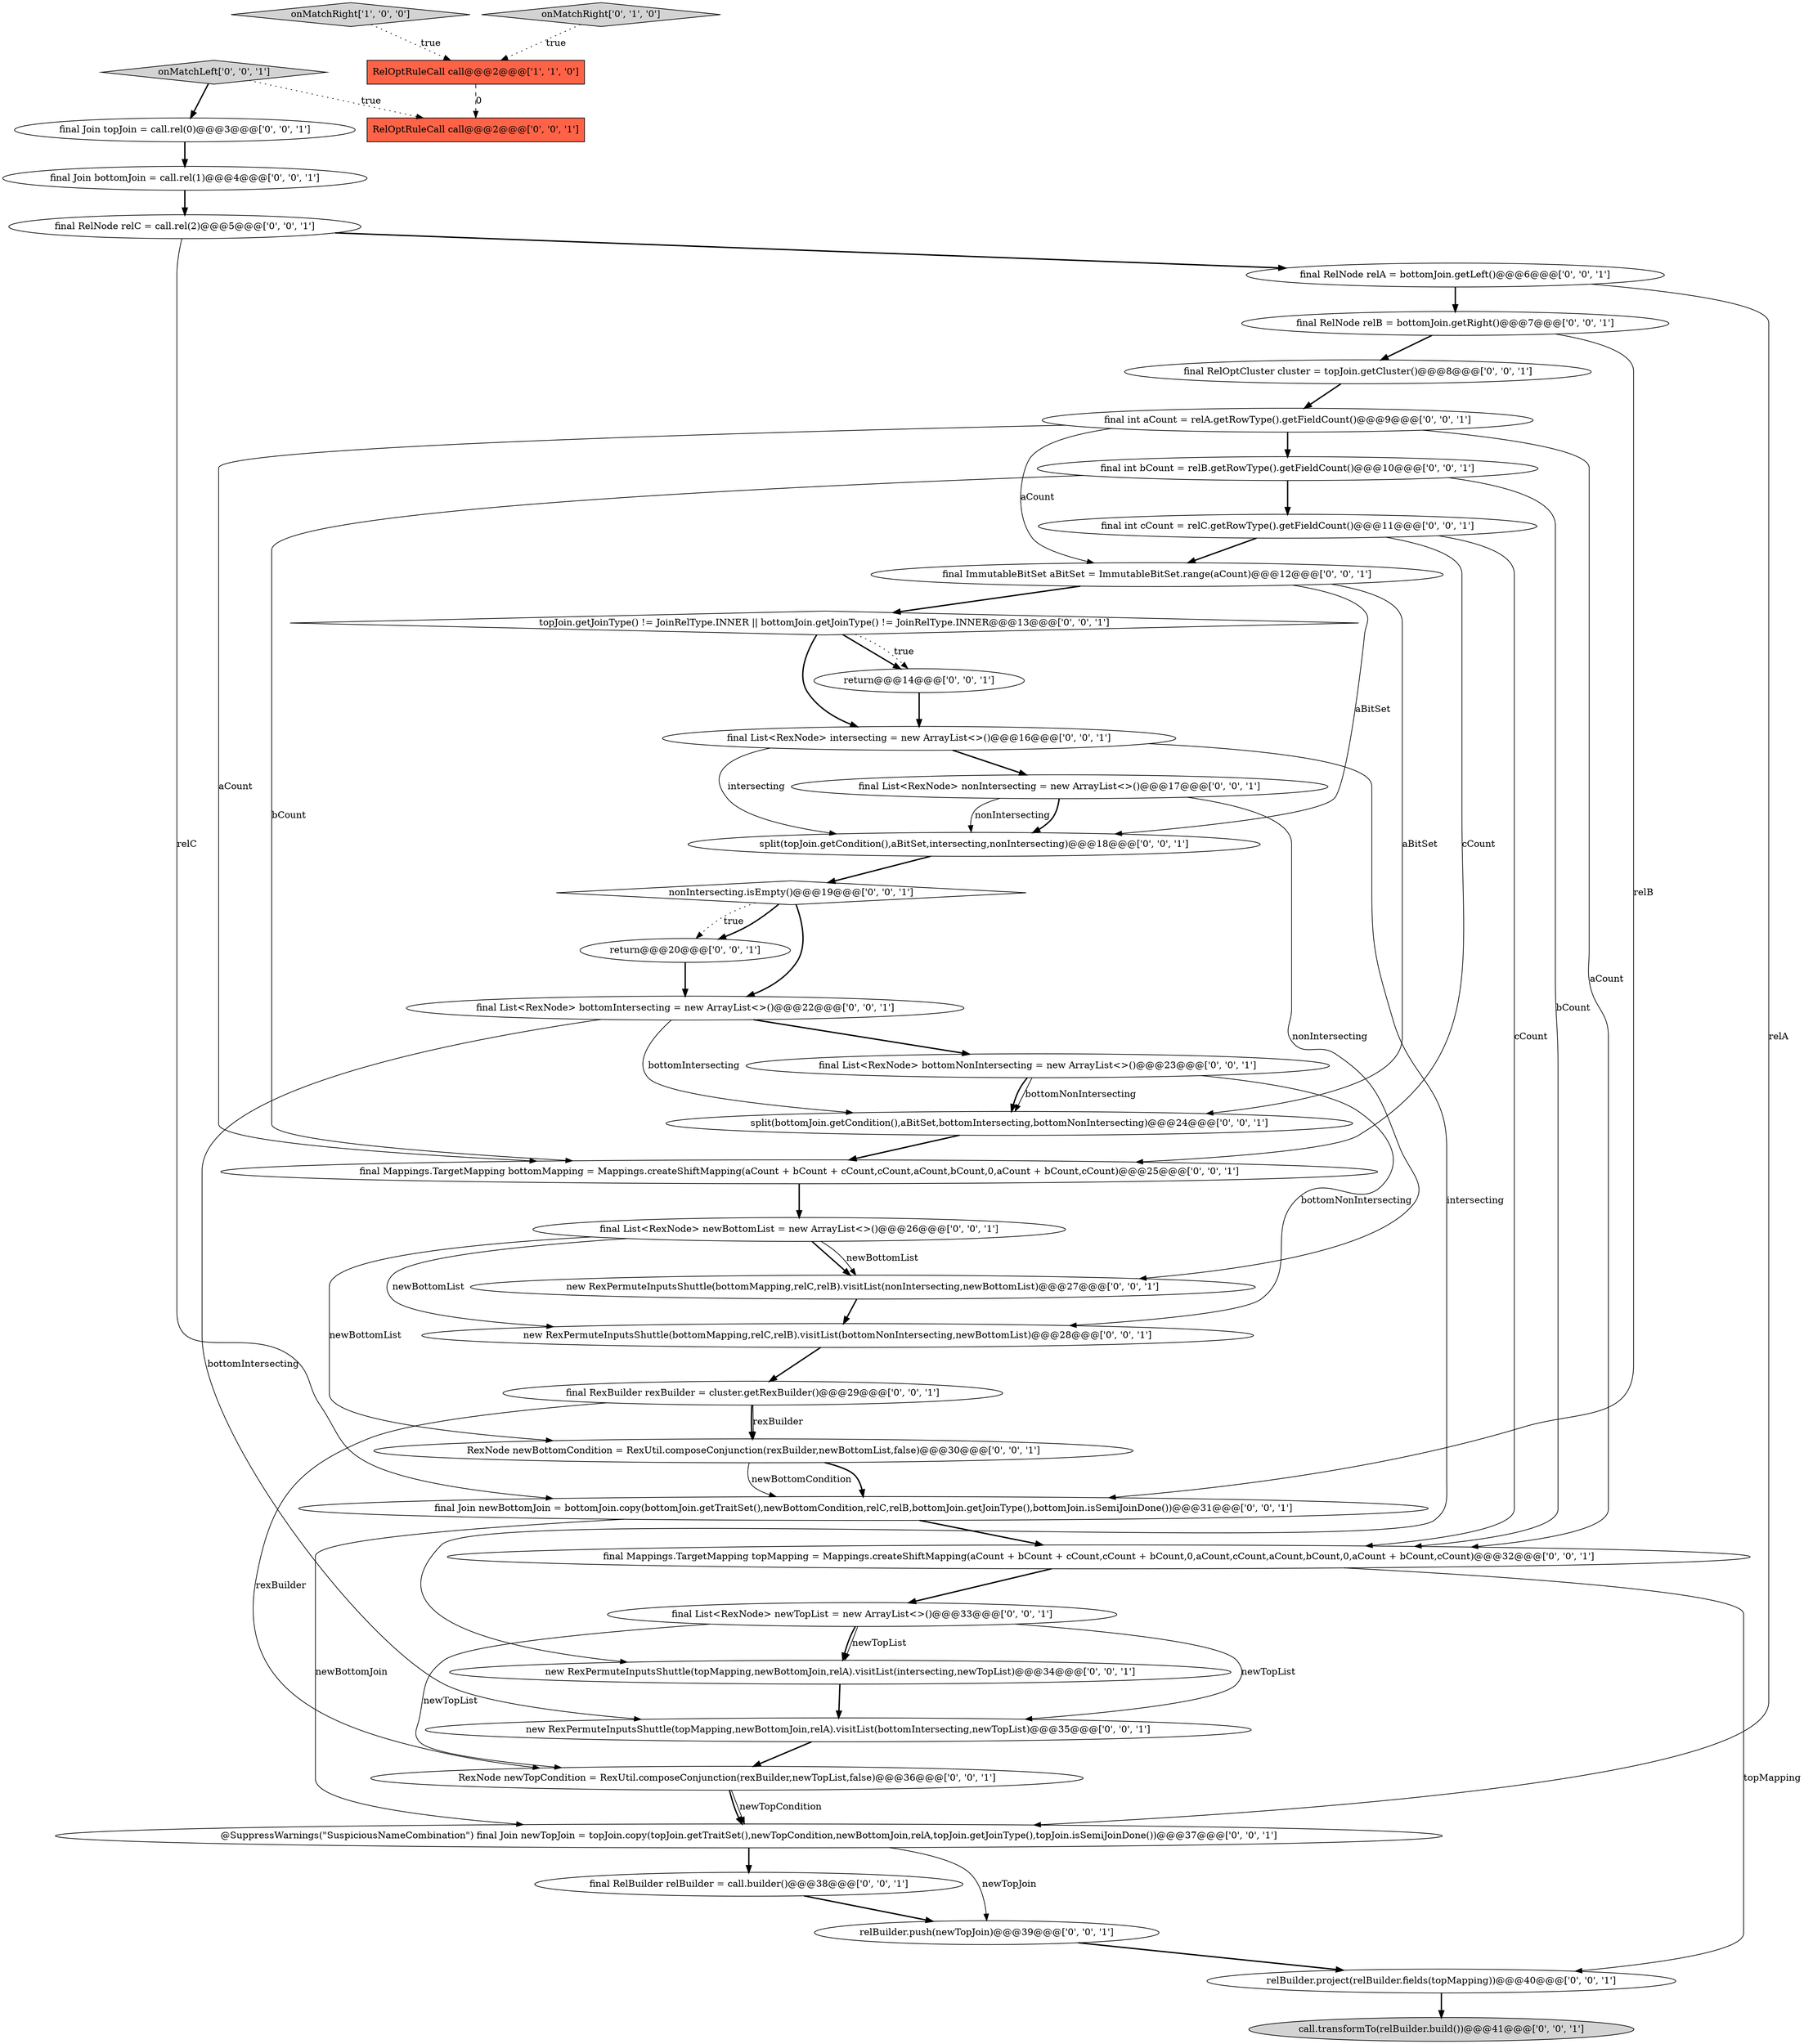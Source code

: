 digraph {
21 [style = filled, label = "new RexPermuteInputsShuttle(topMapping,newBottomJoin,relA).visitList(bottomIntersecting,newTopList)@@@35@@@['0', '0', '1']", fillcolor = white, shape = ellipse image = "AAA0AAABBB3BBB"];
41 [style = filled, label = "final ImmutableBitSet aBitSet = ImmutableBitSet.range(aCount)@@@12@@@['0', '0', '1']", fillcolor = white, shape = ellipse image = "AAA0AAABBB3BBB"];
1 [style = filled, label = "onMatchRight['1', '0', '0']", fillcolor = lightgray, shape = diamond image = "AAA0AAABBB1BBB"];
35 [style = filled, label = "final int cCount = relC.getRowType().getFieldCount()@@@11@@@['0', '0', '1']", fillcolor = white, shape = ellipse image = "AAA0AAABBB3BBB"];
7 [style = filled, label = "final RelNode relB = bottomJoin.getRight()@@@7@@@['0', '0', '1']", fillcolor = white, shape = ellipse image = "AAA0AAABBB3BBB"];
6 [style = filled, label = "final List<RexNode> intersecting = new ArrayList<>()@@@16@@@['0', '0', '1']", fillcolor = white, shape = ellipse image = "AAA0AAABBB3BBB"];
9 [style = filled, label = "RexNode newTopCondition = RexUtil.composeConjunction(rexBuilder,newTopList,false)@@@36@@@['0', '0', '1']", fillcolor = white, shape = ellipse image = "AAA0AAABBB3BBB"];
31 [style = filled, label = "final List<RexNode> newBottomList = new ArrayList<>()@@@26@@@['0', '0', '1']", fillcolor = white, shape = ellipse image = "AAA0AAABBB3BBB"];
4 [style = filled, label = "final int bCount = relB.getRowType().getFieldCount()@@@10@@@['0', '0', '1']", fillcolor = white, shape = ellipse image = "AAA0AAABBB3BBB"];
11 [style = filled, label = "final List<RexNode> newTopList = new ArrayList<>()@@@33@@@['0', '0', '1']", fillcolor = white, shape = ellipse image = "AAA0AAABBB3BBB"];
5 [style = filled, label = "split(topJoin.getCondition(),aBitSet,intersecting,nonIntersecting)@@@18@@@['0', '0', '1']", fillcolor = white, shape = ellipse image = "AAA0AAABBB3BBB"];
15 [style = filled, label = "final Join bottomJoin = call.rel(1)@@@4@@@['0', '0', '1']", fillcolor = white, shape = ellipse image = "AAA0AAABBB3BBB"];
34 [style = filled, label = "RelOptRuleCall call@@@2@@@['0', '0', '1']", fillcolor = tomato, shape = box image = "AAA0AAABBB3BBB"];
17 [style = filled, label = "split(bottomJoin.getCondition(),aBitSet,bottomIntersecting,bottomNonIntersecting)@@@24@@@['0', '0', '1']", fillcolor = white, shape = ellipse image = "AAA0AAABBB3BBB"];
3 [style = filled, label = "final Mappings.TargetMapping topMapping = Mappings.createShiftMapping(aCount + bCount + cCount,cCount + bCount,0,aCount,cCount,aCount,bCount,0,aCount + bCount,cCount)@@@32@@@['0', '0', '1']", fillcolor = white, shape = ellipse image = "AAA0AAABBB3BBB"];
14 [style = filled, label = "final Mappings.TargetMapping bottomMapping = Mappings.createShiftMapping(aCount + bCount + cCount,cCount,aCount,bCount,0,aCount + bCount,cCount)@@@25@@@['0', '0', '1']", fillcolor = white, shape = ellipse image = "AAA0AAABBB3BBB"];
22 [style = filled, label = "final Join topJoin = call.rel(0)@@@3@@@['0', '0', '1']", fillcolor = white, shape = ellipse image = "AAA0AAABBB3BBB"];
30 [style = filled, label = "topJoin.getJoinType() != JoinRelType.INNER || bottomJoin.getJoinType() != JoinRelType.INNER@@@13@@@['0', '0', '1']", fillcolor = white, shape = diamond image = "AAA0AAABBB3BBB"];
2 [style = filled, label = "onMatchRight['0', '1', '0']", fillcolor = lightgray, shape = diamond image = "AAA0AAABBB2BBB"];
33 [style = filled, label = "final List<RexNode> bottomIntersecting = new ArrayList<>()@@@22@@@['0', '0', '1']", fillcolor = white, shape = ellipse image = "AAA0AAABBB3BBB"];
26 [style = filled, label = "new RexPermuteInputsShuttle(bottomMapping,relC,relB).visitList(nonIntersecting,newBottomList)@@@27@@@['0', '0', '1']", fillcolor = white, shape = ellipse image = "AAA0AAABBB3BBB"];
0 [style = filled, label = "RelOptRuleCall call@@@2@@@['1', '1', '0']", fillcolor = tomato, shape = box image = "AAA0AAABBB1BBB"];
16 [style = filled, label = "new RexPermuteInputsShuttle(bottomMapping,relC,relB).visitList(bottomNonIntersecting,newBottomList)@@@28@@@['0', '0', '1']", fillcolor = white, shape = ellipse image = "AAA0AAABBB3BBB"];
40 [style = filled, label = "final RelBuilder relBuilder = call.builder()@@@38@@@['0', '0', '1']", fillcolor = white, shape = ellipse image = "AAA0AAABBB3BBB"];
8 [style = filled, label = "final int aCount = relA.getRowType().getFieldCount()@@@9@@@['0', '0', '1']", fillcolor = white, shape = ellipse image = "AAA0AAABBB3BBB"];
36 [style = filled, label = "relBuilder.project(relBuilder.fields(topMapping))@@@40@@@['0', '0', '1']", fillcolor = white, shape = ellipse image = "AAA0AAABBB3BBB"];
19 [style = filled, label = "final RelOptCluster cluster = topJoin.getCluster()@@@8@@@['0', '0', '1']", fillcolor = white, shape = ellipse image = "AAA0AAABBB3BBB"];
12 [style = filled, label = "final RexBuilder rexBuilder = cluster.getRexBuilder()@@@29@@@['0', '0', '1']", fillcolor = white, shape = ellipse image = "AAA0AAABBB3BBB"];
18 [style = filled, label = "@SuppressWarnings(\"SuspiciousNameCombination\") final Join newTopJoin = topJoin.copy(topJoin.getTraitSet(),newTopCondition,newBottomJoin,relA,topJoin.getJoinType(),topJoin.isSemiJoinDone())@@@37@@@['0', '0', '1']", fillcolor = white, shape = ellipse image = "AAA0AAABBB3BBB"];
23 [style = filled, label = "call.transformTo(relBuilder.build())@@@41@@@['0', '0', '1']", fillcolor = lightgray, shape = ellipse image = "AAA0AAABBB3BBB"];
38 [style = filled, label = "final RelNode relA = bottomJoin.getLeft()@@@6@@@['0', '0', '1']", fillcolor = white, shape = ellipse image = "AAA0AAABBB3BBB"];
28 [style = filled, label = "return@@@14@@@['0', '0', '1']", fillcolor = white, shape = ellipse image = "AAA0AAABBB3BBB"];
20 [style = filled, label = "return@@@20@@@['0', '0', '1']", fillcolor = white, shape = ellipse image = "AAA0AAABBB3BBB"];
37 [style = filled, label = "final RelNode relC = call.rel(2)@@@5@@@['0', '0', '1']", fillcolor = white, shape = ellipse image = "AAA0AAABBB3BBB"];
25 [style = filled, label = "relBuilder.push(newTopJoin)@@@39@@@['0', '0', '1']", fillcolor = white, shape = ellipse image = "AAA0AAABBB3BBB"];
39 [style = filled, label = "final Join newBottomJoin = bottomJoin.copy(bottomJoin.getTraitSet(),newBottomCondition,relC,relB,bottomJoin.getJoinType(),bottomJoin.isSemiJoinDone())@@@31@@@['0', '0', '1']", fillcolor = white, shape = ellipse image = "AAA0AAABBB3BBB"];
27 [style = filled, label = "final List<RexNode> bottomNonIntersecting = new ArrayList<>()@@@23@@@['0', '0', '1']", fillcolor = white, shape = ellipse image = "AAA0AAABBB3BBB"];
13 [style = filled, label = "RexNode newBottomCondition = RexUtil.composeConjunction(rexBuilder,newBottomList,false)@@@30@@@['0', '0', '1']", fillcolor = white, shape = ellipse image = "AAA0AAABBB3BBB"];
10 [style = filled, label = "new RexPermuteInputsShuttle(topMapping,newBottomJoin,relA).visitList(intersecting,newTopList)@@@34@@@['0', '0', '1']", fillcolor = white, shape = ellipse image = "AAA0AAABBB3BBB"];
32 [style = filled, label = "onMatchLeft['0', '0', '1']", fillcolor = lightgray, shape = diamond image = "AAA0AAABBB3BBB"];
24 [style = filled, label = "nonIntersecting.isEmpty()@@@19@@@['0', '0', '1']", fillcolor = white, shape = diamond image = "AAA0AAABBB3BBB"];
29 [style = filled, label = "final List<RexNode> nonIntersecting = new ArrayList<>()@@@17@@@['0', '0', '1']", fillcolor = white, shape = ellipse image = "AAA0AAABBB3BBB"];
29->5 [style = solid, label="nonIntersecting"];
4->35 [style = bold, label=""];
32->22 [style = bold, label=""];
28->6 [style = bold, label=""];
29->5 [style = bold, label=""];
2->0 [style = dotted, label="true"];
22->15 [style = bold, label=""];
7->39 [style = solid, label="relB"];
12->13 [style = solid, label="rexBuilder"];
32->34 [style = dotted, label="true"];
8->14 [style = solid, label="aCount"];
35->41 [style = bold, label=""];
31->16 [style = solid, label="newBottomList"];
25->36 [style = bold, label=""];
18->40 [style = bold, label=""];
41->17 [style = solid, label="aBitSet"];
3->11 [style = bold, label=""];
31->13 [style = solid, label="newBottomList"];
40->25 [style = bold, label=""];
39->3 [style = bold, label=""];
4->14 [style = solid, label="bCount"];
13->39 [style = bold, label=""];
38->18 [style = solid, label="relA"];
33->21 [style = solid, label="bottomIntersecting"];
10->21 [style = bold, label=""];
11->21 [style = solid, label="newTopList"];
9->18 [style = solid, label="newTopCondition"];
30->6 [style = bold, label=""];
33->27 [style = bold, label=""];
13->39 [style = solid, label="newBottomCondition"];
11->10 [style = solid, label="newTopList"];
19->8 [style = bold, label=""];
6->29 [style = bold, label=""];
20->33 [style = bold, label=""];
8->3 [style = solid, label="aCount"];
24->20 [style = bold, label=""];
12->9 [style = solid, label="rexBuilder"];
24->33 [style = bold, label=""];
26->16 [style = bold, label=""];
12->13 [style = bold, label=""];
31->26 [style = bold, label=""];
4->3 [style = solid, label="bCount"];
41->30 [style = bold, label=""];
21->9 [style = bold, label=""];
18->25 [style = solid, label="newTopJoin"];
30->28 [style = bold, label=""];
9->18 [style = bold, label=""];
36->23 [style = bold, label=""];
17->14 [style = bold, label=""];
38->7 [style = bold, label=""];
11->10 [style = bold, label=""];
37->38 [style = bold, label=""];
5->24 [style = bold, label=""];
41->5 [style = solid, label="aBitSet"];
24->20 [style = dotted, label="true"];
35->3 [style = solid, label="cCount"];
6->5 [style = solid, label="intersecting"];
14->31 [style = bold, label=""];
31->26 [style = solid, label="newBottomList"];
27->17 [style = bold, label=""];
27->16 [style = solid, label="bottomNonIntersecting"];
39->18 [style = solid, label="newBottomJoin"];
35->14 [style = solid, label="cCount"];
37->39 [style = solid, label="relC"];
0->34 [style = dashed, label="0"];
33->17 [style = solid, label="bottomIntersecting"];
1->0 [style = dotted, label="true"];
8->4 [style = bold, label=""];
29->26 [style = solid, label="nonIntersecting"];
30->28 [style = dotted, label="true"];
6->10 [style = solid, label="intersecting"];
3->36 [style = solid, label="topMapping"];
15->37 [style = bold, label=""];
7->19 [style = bold, label=""];
16->12 [style = bold, label=""];
8->41 [style = solid, label="aCount"];
27->17 [style = solid, label="bottomNonIntersecting"];
11->9 [style = solid, label="newTopList"];
}

